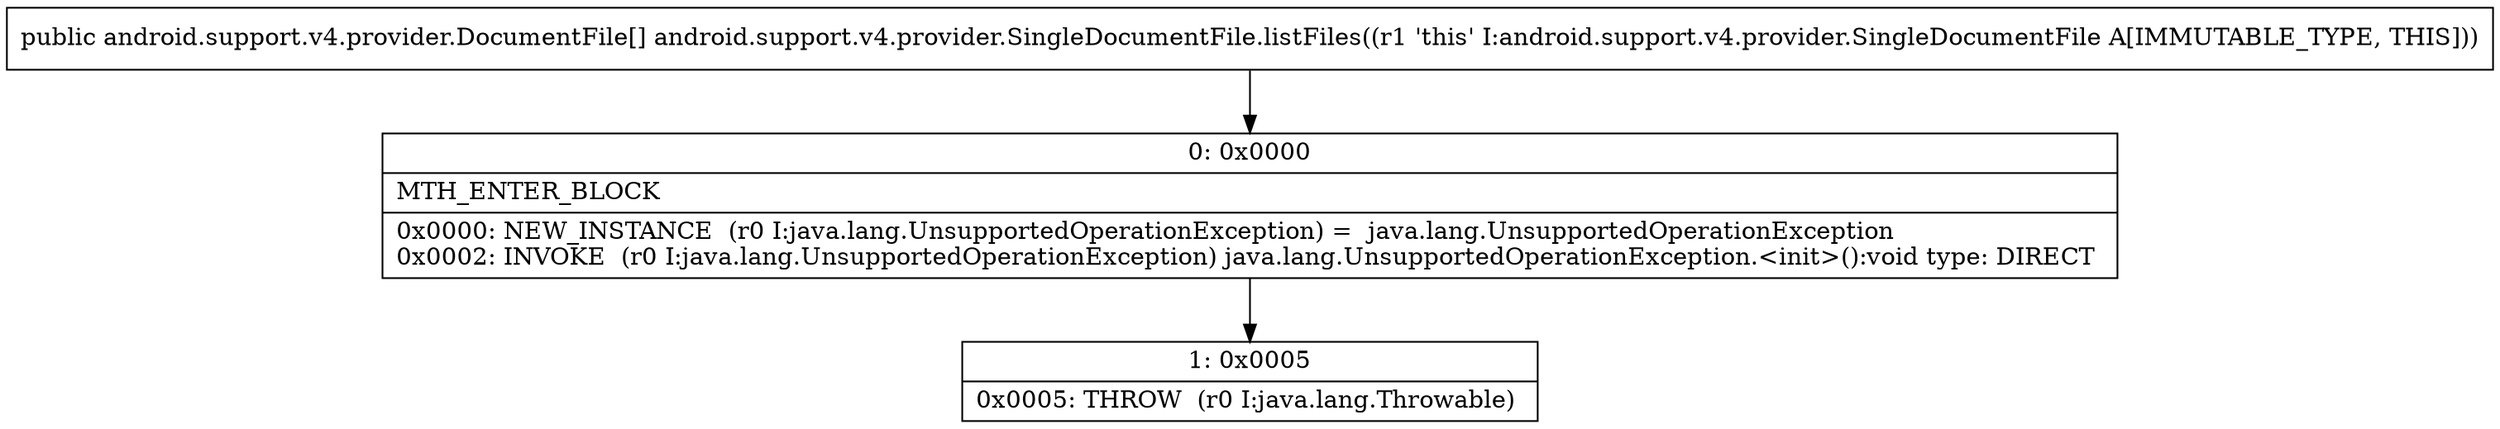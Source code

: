 digraph "CFG forandroid.support.v4.provider.SingleDocumentFile.listFiles()[Landroid\/support\/v4\/provider\/DocumentFile;" {
Node_0 [shape=record,label="{0\:\ 0x0000|MTH_ENTER_BLOCK\l|0x0000: NEW_INSTANCE  (r0 I:java.lang.UnsupportedOperationException) =  java.lang.UnsupportedOperationException \l0x0002: INVOKE  (r0 I:java.lang.UnsupportedOperationException) java.lang.UnsupportedOperationException.\<init\>():void type: DIRECT \l}"];
Node_1 [shape=record,label="{1\:\ 0x0005|0x0005: THROW  (r0 I:java.lang.Throwable) \l}"];
MethodNode[shape=record,label="{public android.support.v4.provider.DocumentFile[] android.support.v4.provider.SingleDocumentFile.listFiles((r1 'this' I:android.support.v4.provider.SingleDocumentFile A[IMMUTABLE_TYPE, THIS])) }"];
MethodNode -> Node_0;
Node_0 -> Node_1;
}

